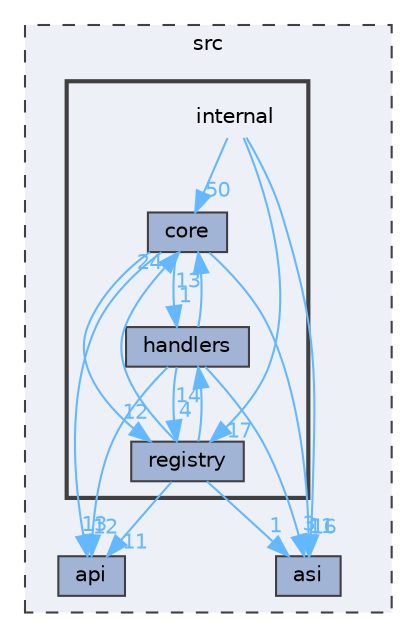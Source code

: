 digraph "src/internal"
{
 // LATEX_PDF_SIZE
  bgcolor="transparent";
  edge [fontname=Helvetica,fontsize=10,labelfontname=Helvetica,labelfontsize=10];
  node [fontname=Helvetica,fontsize=10,shape=box,height=0.2,width=0.4];
  compound=true
  subgraph clusterdir_68267d1309a1af8e8297ef4c3efbcdba {
    graph [ bgcolor="#edf0f7", pencolor="grey25", label="src", fontname=Helvetica,fontsize=10 style="filled,dashed", URL="dir_68267d1309a1af8e8297ef4c3efbcdba.html",tooltip=""]
  dir_428e249bd0a266fb0aed7ac7e917da82 [label="asi", fillcolor="#a2b4d6", color="grey25", style="filled", URL="dir_428e249bd0a266fb0aed7ac7e917da82.html",tooltip=""];
  dir_da61e3e9a357748887e3ca8d7c5a0c16 [label="api", fillcolor="#a2b4d6", color="grey25", style="filled", URL="dir_da61e3e9a357748887e3ca8d7c5a0c16.html",tooltip=""];
  subgraph clusterdir_3756d50f4003bc63fa3fe49460f9c79d {
    graph [ bgcolor="#edf0f7", pencolor="grey25", label="", fontname=Helvetica,fontsize=10 style="filled,bold", URL="dir_3756d50f4003bc63fa3fe49460f9c79d.html",tooltip=""]
    dir_3756d50f4003bc63fa3fe49460f9c79d [shape=plaintext, label="internal"];
  dir_fc391693c5b997f1c609080ef9ece185 [label="core", fillcolor="#a2b4d6", color="grey25", style="filled", URL="dir_fc391693c5b997f1c609080ef9ece185.html",tooltip=""];
  dir_095a2eba2762fc723abb6dd3e65ef539 [label="handlers", fillcolor="#a2b4d6", color="grey25", style="filled", URL="dir_095a2eba2762fc723abb6dd3e65ef539.html",tooltip=""];
  dir_7c9c5794ca21d46921d6ad00eebb9fa9 [label="registry", fillcolor="#a2b4d6", color="grey25", style="filled", URL="dir_7c9c5794ca21d46921d6ad00eebb9fa9.html",tooltip=""];
  }
  }
  dir_3756d50f4003bc63fa3fe49460f9c79d->dir_428e249bd0a266fb0aed7ac7e917da82 [headlabel="16", labeldistance=1.5 headhref="dir_000006_000001.html" href="dir_000006_000001.html" color="steelblue1" fontcolor="steelblue1"];
  dir_3756d50f4003bc63fa3fe49460f9c79d->dir_7c9c5794ca21d46921d6ad00eebb9fa9 [headlabel="17", labeldistance=1.5 headhref="dir_000006_000007.html" href="dir_000006_000007.html" color="steelblue1" fontcolor="steelblue1"];
  dir_3756d50f4003bc63fa3fe49460f9c79d->dir_fc391693c5b997f1c609080ef9ece185 [headlabel="50", labeldistance=1.5 headhref="dir_000006_000002.html" href="dir_000006_000002.html" color="steelblue1" fontcolor="steelblue1"];
  dir_fc391693c5b997f1c609080ef9ece185->dir_095a2eba2762fc723abb6dd3e65ef539 [headlabel="1", labeldistance=1.5 headhref="dir_000002_000004.html" href="dir_000002_000004.html" color="steelblue1" fontcolor="steelblue1"];
  dir_fc391693c5b997f1c609080ef9ece185->dir_428e249bd0a266fb0aed7ac7e917da82 [headlabel="11", labeldistance=1.5 headhref="dir_000002_000001.html" href="dir_000002_000001.html" color="steelblue1" fontcolor="steelblue1"];
  dir_fc391693c5b997f1c609080ef9ece185->dir_7c9c5794ca21d46921d6ad00eebb9fa9 [headlabel="12", labeldistance=1.5 headhref="dir_000002_000007.html" href="dir_000002_000007.html" color="steelblue1" fontcolor="steelblue1"];
  dir_fc391693c5b997f1c609080ef9ece185->dir_da61e3e9a357748887e3ca8d7c5a0c16 [headlabel="13", labeldistance=1.5 headhref="dir_000002_000000.html" href="dir_000002_000000.html" color="steelblue1" fontcolor="steelblue1"];
  dir_095a2eba2762fc723abb6dd3e65ef539->dir_428e249bd0a266fb0aed7ac7e917da82 [headlabel="3", labeldistance=1.5 headhref="dir_000004_000001.html" href="dir_000004_000001.html" color="steelblue1" fontcolor="steelblue1"];
  dir_095a2eba2762fc723abb6dd3e65ef539->dir_7c9c5794ca21d46921d6ad00eebb9fa9 [headlabel="4", labeldistance=1.5 headhref="dir_000004_000007.html" href="dir_000004_000007.html" color="steelblue1" fontcolor="steelblue1"];
  dir_095a2eba2762fc723abb6dd3e65ef539->dir_da61e3e9a357748887e3ca8d7c5a0c16 [headlabel="12", labeldistance=1.5 headhref="dir_000004_000000.html" href="dir_000004_000000.html" color="steelblue1" fontcolor="steelblue1"];
  dir_095a2eba2762fc723abb6dd3e65ef539->dir_fc391693c5b997f1c609080ef9ece185 [headlabel="13", labeldistance=1.5 headhref="dir_000004_000002.html" href="dir_000004_000002.html" color="steelblue1" fontcolor="steelblue1"];
  dir_7c9c5794ca21d46921d6ad00eebb9fa9->dir_095a2eba2762fc723abb6dd3e65ef539 [headlabel="14", labeldistance=1.5 headhref="dir_000007_000004.html" href="dir_000007_000004.html" color="steelblue1" fontcolor="steelblue1"];
  dir_7c9c5794ca21d46921d6ad00eebb9fa9->dir_428e249bd0a266fb0aed7ac7e917da82 [headlabel="1", labeldistance=1.5 headhref="dir_000007_000001.html" href="dir_000007_000001.html" color="steelblue1" fontcolor="steelblue1"];
  dir_7c9c5794ca21d46921d6ad00eebb9fa9->dir_da61e3e9a357748887e3ca8d7c5a0c16 [headlabel="11", labeldistance=1.5 headhref="dir_000007_000000.html" href="dir_000007_000000.html" color="steelblue1" fontcolor="steelblue1"];
  dir_7c9c5794ca21d46921d6ad00eebb9fa9->dir_fc391693c5b997f1c609080ef9ece185 [headlabel="24", labeldistance=1.5 headhref="dir_000007_000002.html" href="dir_000007_000002.html" color="steelblue1" fontcolor="steelblue1"];
}
